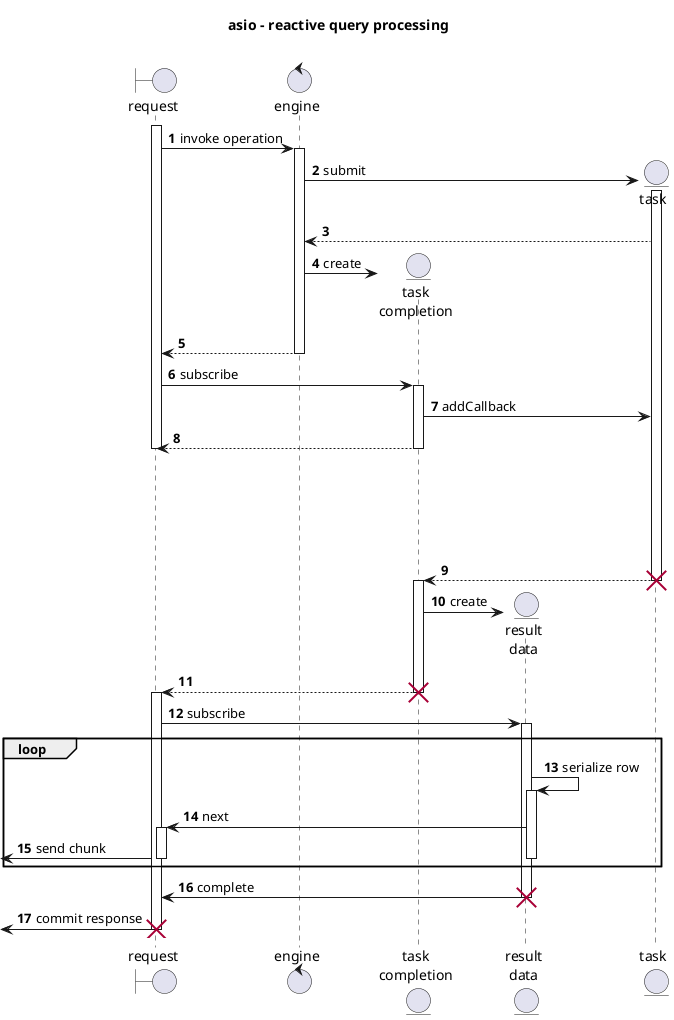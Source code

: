 @startuml

title asio - reactive query processing

boundary request
control engine
entity "task\ncompletion" as outer_observable
entity "result\ndata" as inner_observable
entity task

autonumber
activate request
request -> engine : invoke operation
activate engine

create task
engine -> task : submit
activate task
task --> engine

create outer_observable
engine -> outer_observable : create
engine --> request
deactivate engine

request -> outer_observable : subscribe
activate outer_observable
outer_observable -> task : addCallback
outer_observable --> request
deactivate outer_observable
deactivate request

||100||

task --> outer_observable
destroy task
activate outer_observable
create inner_observable
outer_observable -> inner_observable : create
outer_observable --> request
destroy outer_observable
activate request

request -> inner_observable : subscribe
activate inner_observable
loop
  inner_observable -> inner_observable : serialize row
  activate inner_observable
  inner_observable -> request : next
  activate request
  [<- request : send chunk
  deactivate request
  deactivate inner_observable
end
inner_observable -> request : complete
destroy inner_observable
[<- request : commit response
destroy request

@enduml
